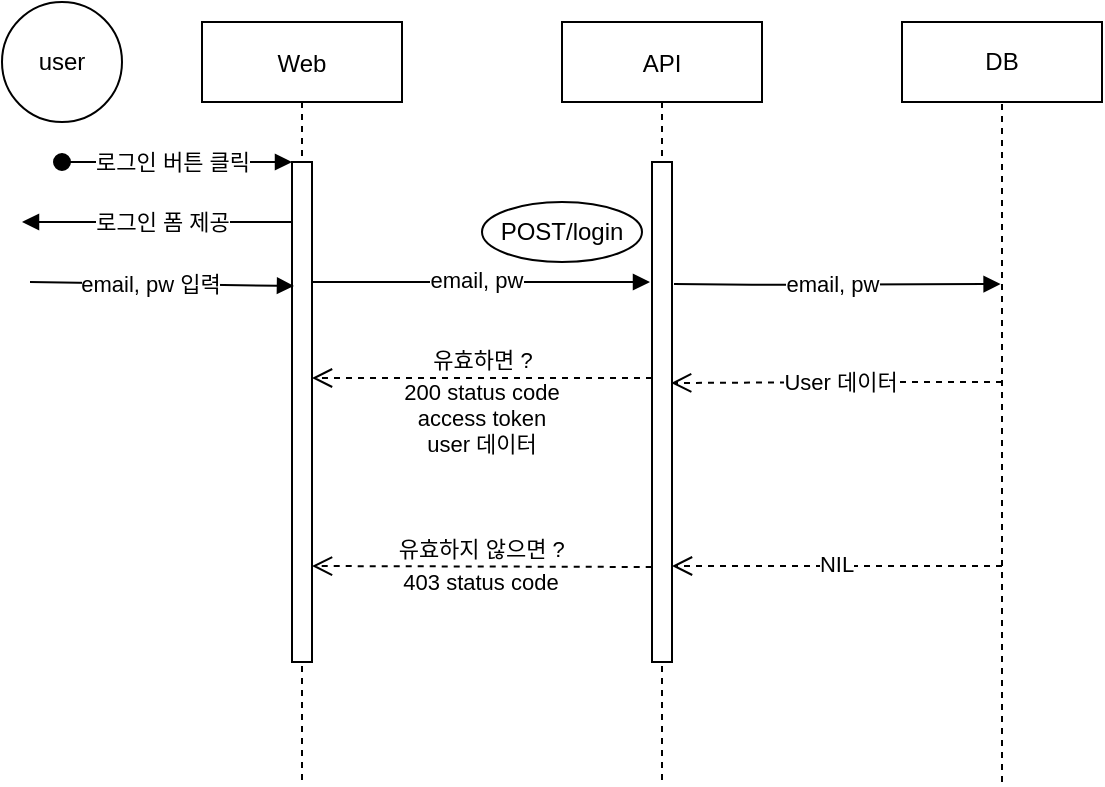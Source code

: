 <mxfile version="14.8.3" type="github">
  <diagram id="kgpKYQtTHZ0yAKxKKP6v" name="Page-1">
    <mxGraphModel dx="654" dy="323" grid="1" gridSize="10" guides="1" tooltips="1" connect="1" arrows="1" fold="1" page="1" pageScale="1" pageWidth="850" pageHeight="1100" math="0" shadow="0">
      <root>
        <mxCell id="0" />
        <mxCell id="1" parent="0" />
        <mxCell id="3nuBFxr9cyL0pnOWT2aG-1" value="Web" style="shape=umlLifeline;perimeter=lifelinePerimeter;container=1;collapsible=0;recursiveResize=0;rounded=0;shadow=0;strokeWidth=1;" parent="1" vertex="1">
          <mxGeometry x="120" y="80" width="100" height="380" as="geometry" />
        </mxCell>
        <mxCell id="3nuBFxr9cyL0pnOWT2aG-2" value="" style="points=[];perimeter=orthogonalPerimeter;rounded=0;shadow=0;strokeWidth=1;" parent="3nuBFxr9cyL0pnOWT2aG-1" vertex="1">
          <mxGeometry x="45" y="70" width="10" height="250" as="geometry" />
        </mxCell>
        <mxCell id="3nuBFxr9cyL0pnOWT2aG-3" value="" style="verticalAlign=bottom;startArrow=oval;endArrow=block;startSize=8;shadow=0;strokeWidth=1;labelBackgroundColor=none;" parent="3nuBFxr9cyL0pnOWT2aG-1" edge="1">
          <mxGeometry x="-0.167" relative="1" as="geometry">
            <mxPoint x="-70" y="70" as="sourcePoint" />
            <mxPoint x="45" y="70" as="targetPoint" />
            <mxPoint as="offset" />
          </mxGeometry>
        </mxCell>
        <mxCell id="rOKoHPjU_GD-SxeM5fAB-6" value="로그인 버튼 클릭" style="edgeLabel;html=1;align=center;verticalAlign=middle;resizable=0;points=[];" vertex="1" connectable="0" parent="3nuBFxr9cyL0pnOWT2aG-3">
          <mxGeometry x="-0.05" y="-1" relative="1" as="geometry">
            <mxPoint y="-1" as="offset" />
          </mxGeometry>
        </mxCell>
        <mxCell id="3nuBFxr9cyL0pnOWT2aG-5" value="API" style="shape=umlLifeline;perimeter=lifelinePerimeter;container=1;collapsible=0;recursiveResize=0;rounded=0;shadow=0;strokeWidth=1;" parent="1" vertex="1">
          <mxGeometry x="300" y="80" width="100" height="380" as="geometry" />
        </mxCell>
        <mxCell id="3nuBFxr9cyL0pnOWT2aG-6" value="" style="points=[];perimeter=orthogonalPerimeter;rounded=0;shadow=0;strokeWidth=1;" parent="3nuBFxr9cyL0pnOWT2aG-5" vertex="1">
          <mxGeometry x="45" y="70" width="10" height="250" as="geometry" />
        </mxCell>
        <mxCell id="3nuBFxr9cyL0pnOWT2aG-7" value="200 status code&#xa;access token&#xa;user 데이터" style="verticalAlign=bottom;endArrow=open;dashed=1;endSize=8;shadow=0;strokeWidth=1;fillColor=#009900;" parent="1" edge="1">
          <mxGeometry y="42" relative="1" as="geometry">
            <mxPoint x="175" y="258" as="targetPoint" />
            <mxPoint x="345" y="258" as="sourcePoint" />
            <Array as="points">
              <mxPoint x="270" y="258" />
            </Array>
            <mxPoint as="offset" />
          </mxGeometry>
        </mxCell>
        <mxCell id="rOKoHPjU_GD-SxeM5fAB-14" value="유효하면 ?" style="edgeLabel;html=1;align=center;verticalAlign=middle;resizable=0;points=[];" vertex="1" connectable="0" parent="3nuBFxr9cyL0pnOWT2aG-7">
          <mxGeometry x="-0.017" y="2" relative="1" as="geometry">
            <mxPoint x="-2" y="-11" as="offset" />
          </mxGeometry>
        </mxCell>
        <mxCell id="3nuBFxr9cyL0pnOWT2aG-8" value="" style="verticalAlign=bottom;endArrow=block;shadow=0;strokeWidth=1;" parent="1" edge="1">
          <mxGeometry relative="1" as="geometry">
            <mxPoint x="175" y="210" as="sourcePoint" />
            <mxPoint x="344" y="210" as="targetPoint" />
            <Array as="points">
              <mxPoint x="230" y="210" />
            </Array>
          </mxGeometry>
        </mxCell>
        <mxCell id="rOKoHPjU_GD-SxeM5fAB-9" value="email, pw" style="edgeLabel;html=1;align=center;verticalAlign=middle;resizable=0;points=[];" vertex="1" connectable="0" parent="3nuBFxr9cyL0pnOWT2aG-8">
          <mxGeometry x="-0.03" y="1" relative="1" as="geometry">
            <mxPoint as="offset" />
          </mxGeometry>
        </mxCell>
        <mxCell id="3nuBFxr9cyL0pnOWT2aG-10" value="유효하지 않으면 ?" style="verticalAlign=bottom;endArrow=open;dashed=1;endSize=8;exitX=-0.014;exitY=0.842;shadow=0;strokeWidth=1;exitDx=0;exitDy=0;exitPerimeter=0;" parent="1" edge="1">
          <mxGeometry relative="1" as="geometry">
            <mxPoint x="175" y="352" as="targetPoint" />
            <mxPoint x="344.86" y="352.5" as="sourcePoint" />
          </mxGeometry>
        </mxCell>
        <mxCell id="rOKoHPjU_GD-SxeM5fAB-15" value="403 status code" style="edgeLabel;html=1;align=center;verticalAlign=middle;resizable=0;points=[];" vertex="1" connectable="0" parent="3nuBFxr9cyL0pnOWT2aG-10">
          <mxGeometry x="0.137" y="2" relative="1" as="geometry">
            <mxPoint x="10" y="6" as="offset" />
          </mxGeometry>
        </mxCell>
        <mxCell id="rOKoHPjU_GD-SxeM5fAB-1" value="user" style="ellipse;whiteSpace=wrap;html=1;aspect=fixed;" vertex="1" parent="1">
          <mxGeometry x="20" y="70" width="60" height="60" as="geometry" />
        </mxCell>
        <mxCell id="rOKoHPjU_GD-SxeM5fAB-2" value="DB" style="rounded=0;whiteSpace=wrap;html=1;" vertex="1" parent="1">
          <mxGeometry x="470" y="80" width="100" height="40" as="geometry" />
        </mxCell>
        <mxCell id="rOKoHPjU_GD-SxeM5fAB-4" value="" style="verticalAlign=bottom;endArrow=block;shadow=0;strokeWidth=1;" edge="1" parent="1">
          <mxGeometry relative="1" as="geometry">
            <mxPoint x="165" y="180" as="sourcePoint" />
            <mxPoint x="30" y="180" as="targetPoint" />
            <Array as="points" />
          </mxGeometry>
        </mxCell>
        <mxCell id="rOKoHPjU_GD-SxeM5fAB-5" value="로그인 폼 제공" style="edgeLabel;html=1;align=center;verticalAlign=middle;resizable=0;points=[];" vertex="1" connectable="0" parent="rOKoHPjU_GD-SxeM5fAB-4">
          <mxGeometry x="0.188" y="2" relative="1" as="geometry">
            <mxPoint x="15" y="-2" as="offset" />
          </mxGeometry>
        </mxCell>
        <mxCell id="rOKoHPjU_GD-SxeM5fAB-7" value="" style="verticalAlign=bottom;endArrow=block;shadow=0;strokeWidth=1;" edge="1" parent="1">
          <mxGeometry relative="1" as="geometry">
            <mxPoint x="34" y="210" as="sourcePoint" />
            <mxPoint x="166" y="212" as="targetPoint" />
          </mxGeometry>
        </mxCell>
        <mxCell id="rOKoHPjU_GD-SxeM5fAB-8" value="email, pw 입력" style="edgeLabel;html=1;align=center;verticalAlign=middle;resizable=0;points=[];" vertex="1" connectable="0" parent="rOKoHPjU_GD-SxeM5fAB-7">
          <mxGeometry x="-0.095" relative="1" as="geometry">
            <mxPoint as="offset" />
          </mxGeometry>
        </mxCell>
        <mxCell id="rOKoHPjU_GD-SxeM5fAB-10" value="POST/login" style="ellipse;whiteSpace=wrap;html=1;" vertex="1" parent="1">
          <mxGeometry x="260" y="170" width="80" height="30" as="geometry" />
        </mxCell>
        <mxCell id="rOKoHPjU_GD-SxeM5fAB-11" value="" style="endArrow=none;dashed=1;html=1;labelBackgroundColor=none;entryX=0.5;entryY=1;entryDx=0;entryDy=0;" edge="1" parent="1" target="rOKoHPjU_GD-SxeM5fAB-2">
          <mxGeometry width="50" height="50" relative="1" as="geometry">
            <mxPoint x="520" y="460" as="sourcePoint" />
            <mxPoint x="440" y="250" as="targetPoint" />
            <Array as="points">
              <mxPoint x="520" y="320" />
              <mxPoint x="520" y="240" />
            </Array>
          </mxGeometry>
        </mxCell>
        <mxCell id="rOKoHPjU_GD-SxeM5fAB-12" value="" style="verticalAlign=bottom;endArrow=block;shadow=0;strokeWidth=1;entryX=-0.071;entryY=0.31;entryDx=0;entryDy=0;entryPerimeter=0;" edge="1" parent="1">
          <mxGeometry relative="1" as="geometry">
            <mxPoint x="356" y="211" as="sourcePoint" />
            <mxPoint x="519.29" y="211.0" as="targetPoint" />
            <Array as="points">
              <mxPoint x="405" y="211.4" />
            </Array>
          </mxGeometry>
        </mxCell>
        <mxCell id="rOKoHPjU_GD-SxeM5fAB-13" value="email, pw" style="edgeLabel;html=1;align=center;verticalAlign=middle;resizable=0;points=[];" vertex="1" connectable="0" parent="rOKoHPjU_GD-SxeM5fAB-12">
          <mxGeometry x="-0.03" y="1" relative="1" as="geometry">
            <mxPoint as="offset" />
          </mxGeometry>
        </mxCell>
        <mxCell id="rOKoHPjU_GD-SxeM5fAB-16" value="" style="verticalAlign=bottom;endArrow=open;dashed=1;endSize=8;shadow=0;strokeWidth=1;fillColor=#009900;entryX=0.957;entryY=0.442;entryDx=0;entryDy=0;entryPerimeter=0;" edge="1" parent="1" target="3nuBFxr9cyL0pnOWT2aG-6">
          <mxGeometry y="42" relative="1" as="geometry">
            <mxPoint x="360" y="260" as="targetPoint" />
            <mxPoint x="520" y="260" as="sourcePoint" />
            <Array as="points">
              <mxPoint x="455" y="260" />
            </Array>
            <mxPoint as="offset" />
          </mxGeometry>
        </mxCell>
        <mxCell id="rOKoHPjU_GD-SxeM5fAB-18" value="User 데이터" style="edgeLabel;html=1;align=center;verticalAlign=middle;resizable=0;points=[];" vertex="1" connectable="0" parent="rOKoHPjU_GD-SxeM5fAB-16">
          <mxGeometry x="-0.015" relative="1" as="geometry">
            <mxPoint as="offset" />
          </mxGeometry>
        </mxCell>
        <mxCell id="rOKoHPjU_GD-SxeM5fAB-19" value="" style="verticalAlign=bottom;endArrow=open;dashed=1;endSize=8;shadow=0;strokeWidth=1;" edge="1" parent="1">
          <mxGeometry relative="1" as="geometry">
            <mxPoint x="355" y="352" as="targetPoint" />
            <mxPoint x="520" y="352" as="sourcePoint" />
          </mxGeometry>
        </mxCell>
        <mxCell id="rOKoHPjU_GD-SxeM5fAB-21" value="NIL" style="edgeLabel;html=1;align=center;verticalAlign=middle;resizable=0;points=[];" vertex="1" connectable="0" parent="rOKoHPjU_GD-SxeM5fAB-19">
          <mxGeometry x="-0.089" y="3" relative="1" as="geometry">
            <mxPoint x="-8" y="-4" as="offset" />
          </mxGeometry>
        </mxCell>
      </root>
    </mxGraphModel>
  </diagram>
</mxfile>
